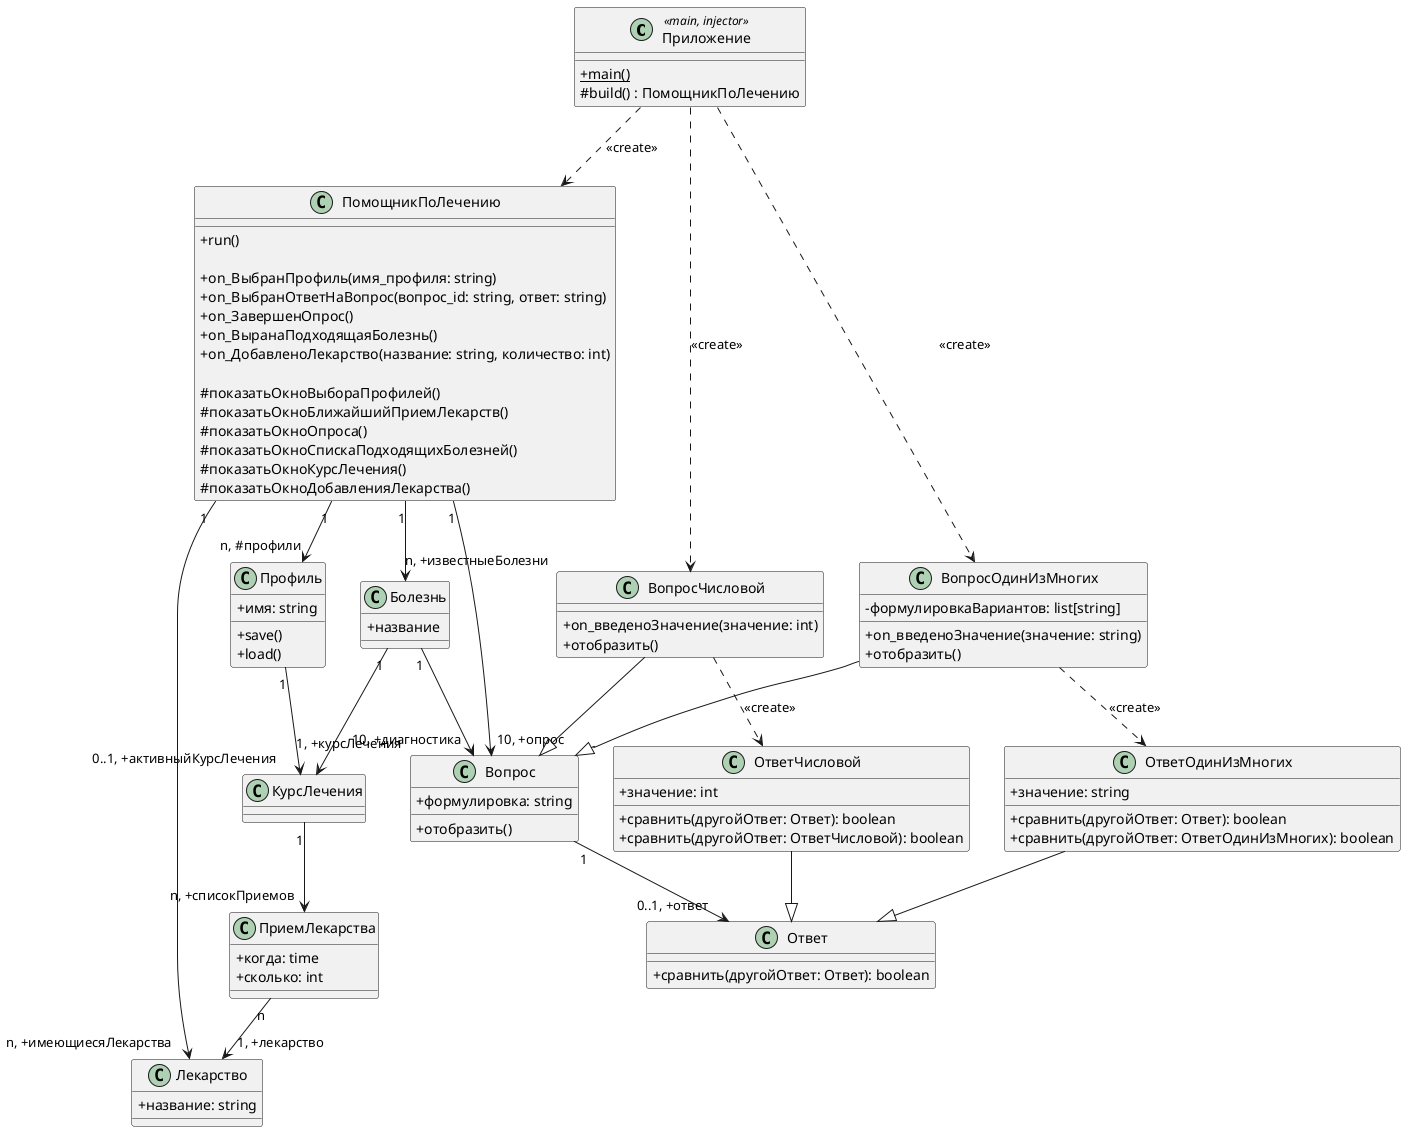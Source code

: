 @startuml base
skinparam classAttributeIconSize 0


class Приложение <<main, injector>> {
    + {static} main()
    # build() : ПомощникПоЛечению
}

Приложение ..> ПомощникПоЛечению : <<create>>

class ПомощникПоЛечению {
    + run()

    + on_ВыбранПрофиль(имя_профиля: string)
    + on_ВыбранОтветНаВопрос(вопрос_id: string, ответ: string)
    + on_ЗавершенОпрос()
    + on_ВыранаПодходящаяБолезнь()
    + on_ДобавленоЛекарство(название: string, количество: int)

    # показатьОкноВыбораПрофилей()
    # показатьОкноБлижайшийПриемЛекарств()
    # показатьОкноОпроса()
    # показатьОкноСпискаПодходящихБолезней()
    # показатьОкноКурсЛечения()
    # показатьОкноДобавленияЛекарства()
}
ПомощникПоЛечению "1" --> "n, #профили" Профиль


class Профиль {
    + имя: string

    + save()
    + load()
}

Профиль "1" --> "0..1, +активныйКурсЛечения" КурсЛечения


class КурсЛечения {

}

class ПриемЛекарства {
    + когда: time
    + сколько: int
}
КурсЛечения "1" --> "n, +списокПриемов" ПриемЛекарства

class Лекарство {
    + название: string
}
ПриемЛекарства "n" --> "1, +лекарство" Лекарство
ПомощникПоЛечению "1" --> "n, +имеющиесяЛекарства" Лекарство

class Болезнь {
    + название
}
Болезнь "1" --> "1, +курсЛечения" КурсЛечения
Болезнь "1" --> "10, +диагностика" Вопрос
ПомощникПоЛечению "1" --> "n, +известныеБолезни" Болезнь

class Вопрос {
    + формулировка: string
    + отобразить()
}
ПомощникПоЛечению "1" --> "10, +опрос" Вопрос


class Ответ {
    + сравнить(другойОтвет: Ответ): boolean
}
Вопрос "1" --> "0..1, +ответ" Ответ


class ОтветЧисловой {
    + значение: int
    + сравнить(другойОтвет: Ответ): boolean
    + сравнить(другойОтвет: ОтветЧисловой): boolean
}
ОтветЧисловой --|> Ответ
class ОтветОдинИзМногих {
    + значение: string
    + сравнить(другойОтвет: Ответ): boolean
    + сравнить(другойОтвет: ОтветОдинИзМногих): boolean
}
ОтветОдинИзМногих --|> Ответ

class ВопросЧисловой {
    + on_введеноЗначение(значение: int)
    + отобразить()
}
ВопросЧисловой --|> Вопрос
ВопросЧисловой ..> ОтветЧисловой: <<create>>

class ВопросОдинИзМногих {
    - формулировкаВариантов: list[string]
    + on_введеноЗначение(значение: string)
    + отобразить()
}
ВопросОдинИзМногих --|> Вопрос
ВопросОдинИзМногих ..> ОтветОдинИзМногих: <<create>>

Приложение ..> ВопросОдинИзМногих: <<create>>
Приложение ..> ВопросЧисловой: <<create>>


@enduml